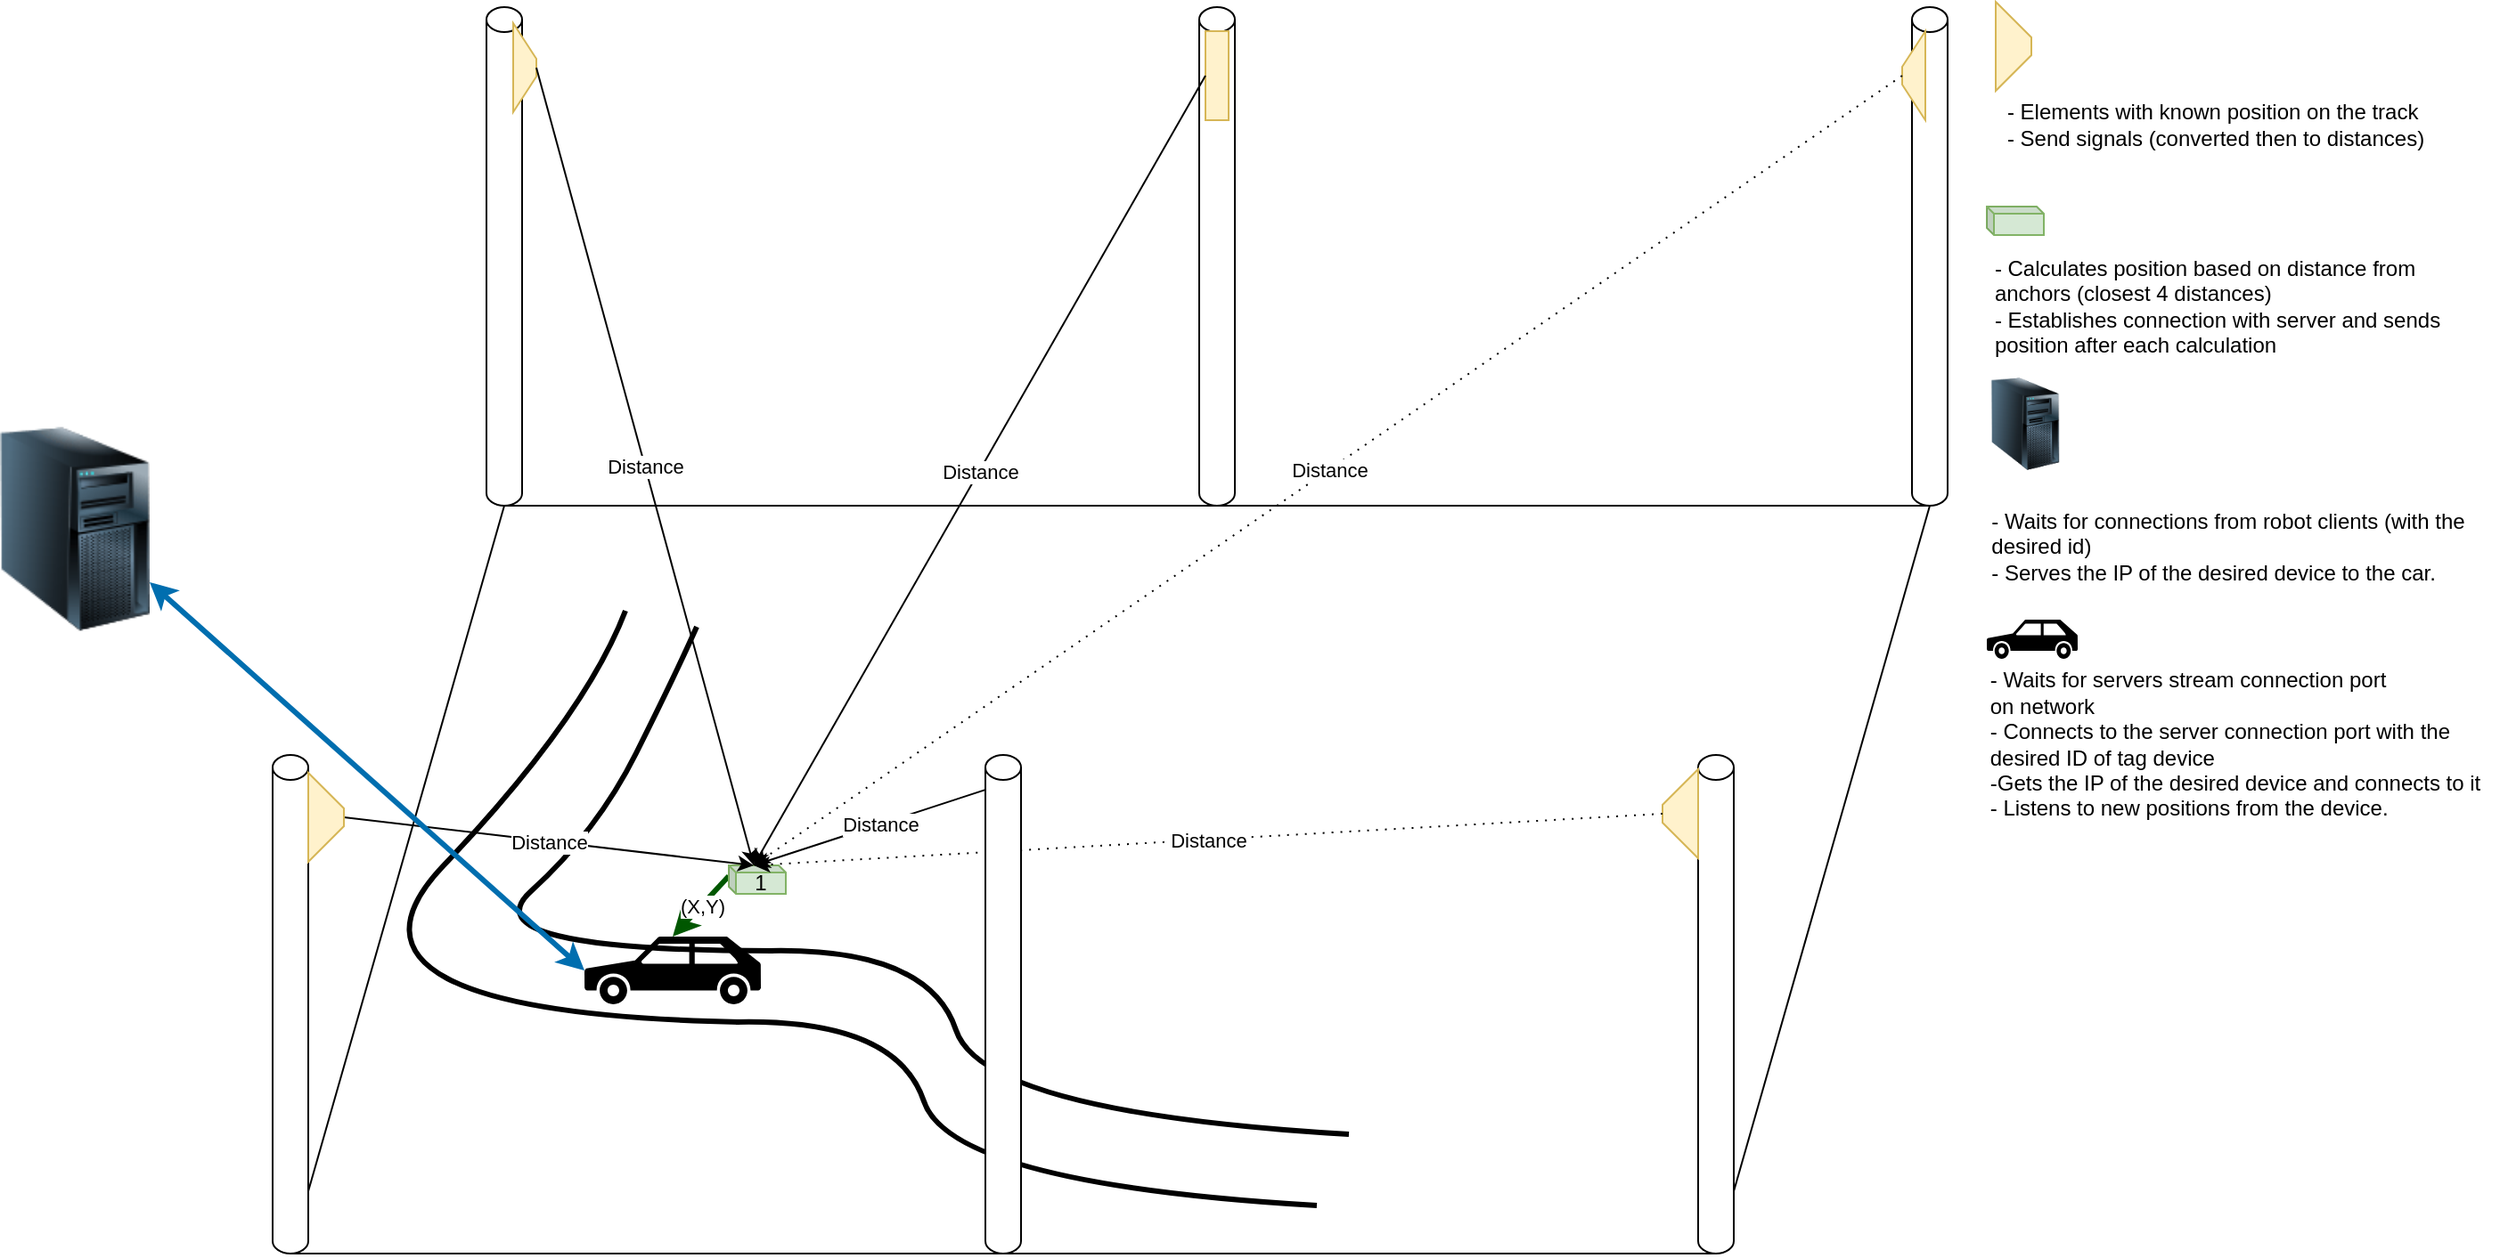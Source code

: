 <mxfile version="20.8.10" type="device"><diagram id="DXhCByHmucZi2TwN4niS" name="Page-1"><mxGraphModel dx="1834" dy="754" grid="0" gridSize="10" guides="1" tooltips="1" connect="1" arrows="1" fold="1" page="0" pageScale="1" pageWidth="850" pageHeight="1100" math="0" shadow="0"><root><mxCell id="0"/><mxCell id="1" parent="0"/><mxCell id="8ppgbdg4Yw9ya5neB9kZ-97" value="" style="curved=1;endArrow=none;html=1;rounded=0;strokeWidth=3;endFill=0;" parent="1" edge="1"><mxGeometry width="50" height="50" relative="1" as="geometry"><mxPoint x="138" y="620" as="sourcePoint"/><mxPoint x="464" y="723" as="targetPoint"/><Array as="points"><mxPoint x="228" y="618"/><mxPoint x="259" y="711"/></Array></mxGeometry></mxCell><mxCell id="8ppgbdg4Yw9ya5neB9kZ-96" value="" style="curved=1;endArrow=none;html=1;rounded=0;strokeWidth=3;endFill=0;" parent="1" edge="1"><mxGeometry width="50" height="50" relative="1" as="geometry"><mxPoint x="120" y="660" as="sourcePoint"/><mxPoint x="446" y="763" as="targetPoint"/><Array as="points"><mxPoint x="210" y="658"/><mxPoint x="241" y="751"/></Array></mxGeometry></mxCell><mxCell id="8ppgbdg4Yw9ya5neB9kZ-95" value="" style="curved=1;endArrow=none;html=1;rounded=0;strokeWidth=3;endFill=0;" parent="1" edge="1"><mxGeometry width="50" height="50" relative="1" as="geometry"><mxPoint x="141" y="620" as="sourcePoint"/><mxPoint x="98" y="438" as="targetPoint"/><Array as="points"><mxPoint x="-32" y="620"/><mxPoint x="42" y="553"/><mxPoint x="86" y="465"/></Array></mxGeometry></mxCell><mxCell id="8ppgbdg4Yw9ya5neB9kZ-94" value="" style="curved=1;endArrow=none;html=1;rounded=0;strokeWidth=3;endFill=0;" parent="1" edge="1"><mxGeometry width="50" height="50" relative="1" as="geometry"><mxPoint x="122" y="660" as="sourcePoint"/><mxPoint x="58" y="429" as="targetPoint"/><Array as="points"><mxPoint x="-123" y="655"/><mxPoint x="35" y="489"/></Array></mxGeometry></mxCell><mxCell id="8ppgbdg4Yw9ya5neB9kZ-84" value="" style="endArrow=classic;html=1;rounded=0;exitX=0;exitY=0;exitDx=0;exitDy=6;exitPerimeter=0;entryX=0.5;entryY=0;entryDx=0;entryDy=0;fillColor=#008a00;strokeColor=#005700;strokeWidth=3;entryPerimeter=0;" parent="1" source="8ppgbdg4Yw9ya5neB9kZ-43" target="8ppgbdg4Yw9ya5neB9kZ-38" edge="1"><mxGeometry relative="1" as="geometry"><mxPoint x="216" y="403" as="sourcePoint"/><mxPoint x="316" y="403" as="targetPoint"/></mxGeometry></mxCell><mxCell id="8ppgbdg4Yw9ya5neB9kZ-85" value="(X,Y)" style="edgeLabel;resizable=0;html=1;align=center;verticalAlign=middle;" parent="8ppgbdg4Yw9ya5neB9kZ-84" connectable="0" vertex="1"><mxGeometry relative="1" as="geometry"/></mxCell><mxCell id="8ppgbdg4Yw9ya5neB9kZ-3" value="" style="shape=cylinder3;whiteSpace=wrap;html=1;boundedLbl=1;backgroundOutline=1;size=7;" parent="1" vertex="1"><mxGeometry x="-20" y="90" width="20" height="280" as="geometry"/></mxCell><mxCell id="8ppgbdg4Yw9ya5neB9kZ-4" value="" style="shape=cylinder3;whiteSpace=wrap;html=1;boundedLbl=1;backgroundOutline=1;size=7;" parent="1" vertex="1"><mxGeometry x="380" y="90" width="20" height="280" as="geometry"/></mxCell><mxCell id="8ppgbdg4Yw9ya5neB9kZ-5" value="" style="shape=cylinder3;whiteSpace=wrap;html=1;boundedLbl=1;backgroundOutline=1;size=7;" parent="1" vertex="1"><mxGeometry x="780" y="90" width="20" height="280" as="geometry"/></mxCell><mxCell id="8ppgbdg4Yw9ya5neB9kZ-10" value="" style="endArrow=none;html=1;rounded=0;exitX=0.5;exitY=1;exitDx=0;exitDy=0;exitPerimeter=0;entryX=0.5;entryY=1;entryDx=0;entryDy=0;entryPerimeter=0;" parent="1" source="8ppgbdg4Yw9ya5neB9kZ-6" target="8ppgbdg4Yw9ya5neB9kZ-3" edge="1"><mxGeometry width="50" height="50" relative="1" as="geometry"><mxPoint x="340" y="590" as="sourcePoint"/><mxPoint x="390" y="540" as="targetPoint"/></mxGeometry></mxCell><mxCell id="8ppgbdg4Yw9ya5neB9kZ-11" value="" style="endArrow=none;html=1;rounded=0;entryX=0.5;entryY=1;entryDx=0;entryDy=0;entryPerimeter=0;exitX=0.5;exitY=1;exitDx=0;exitDy=0;exitPerimeter=0;" parent="1" source="8ppgbdg4Yw9ya5neB9kZ-3" target="8ppgbdg4Yw9ya5neB9kZ-5" edge="1"><mxGeometry width="50" height="50" relative="1" as="geometry"><mxPoint x="80" y="370" as="sourcePoint"/><mxPoint x="390" y="540" as="targetPoint"/></mxGeometry></mxCell><mxCell id="8ppgbdg4Yw9ya5neB9kZ-12" value="" style="endArrow=none;html=1;rounded=0;exitX=0.5;exitY=1;exitDx=0;exitDy=0;exitPerimeter=0;entryX=0.5;entryY=1;entryDx=0;entryDy=0;entryPerimeter=0;" parent="1" source="8ppgbdg4Yw9ya5neB9kZ-6" target="8ppgbdg4Yw9ya5neB9kZ-8" edge="1"><mxGeometry width="50" height="50" relative="1" as="geometry"><mxPoint x="340" y="590" as="sourcePoint"/><mxPoint x="390" y="540" as="targetPoint"/></mxGeometry></mxCell><mxCell id="8ppgbdg4Yw9ya5neB9kZ-13" value="" style="endArrow=none;html=1;rounded=0;exitX=0.5;exitY=1;exitDx=0;exitDy=0;exitPerimeter=0;entryX=0.5;entryY=1;entryDx=0;entryDy=0;entryPerimeter=0;" parent="1" source="8ppgbdg4Yw9ya5neB9kZ-8" target="8ppgbdg4Yw9ya5neB9kZ-5" edge="1"><mxGeometry width="50" height="50" relative="1" as="geometry"><mxPoint x="340" y="590" as="sourcePoint"/><mxPoint x="620" y="370" as="targetPoint"/></mxGeometry></mxCell><mxCell id="8ppgbdg4Yw9ya5neB9kZ-8" value="" style="shape=cylinder3;whiteSpace=wrap;html=1;boundedLbl=1;backgroundOutline=1;size=7;" parent="1" vertex="1"><mxGeometry x="660" y="510" width="20" height="280" as="geometry"/></mxCell><mxCell id="8ppgbdg4Yw9ya5neB9kZ-23" value="" style="shape=trapezoid;perimeter=trapezoidPerimeter;whiteSpace=wrap;html=1;fixedSize=1;rotation=-90;fillColor=#fff2cc;strokeColor=#d6b656;" parent="1" vertex="1"><mxGeometry x="625" y="533" width="50" height="20" as="geometry"/></mxCell><mxCell id="8ppgbdg4Yw9ya5neB9kZ-24" value="" style="shape=trapezoid;perimeter=trapezoidPerimeter;whiteSpace=wrap;html=1;fixedSize=1;rotation=90;fillColor=#fff2cc;strokeColor=#d6b656;" parent="1" vertex="1"><mxGeometry x="-23.5" y="117.5" width="50" height="13" as="geometry"/></mxCell><mxCell id="8ppgbdg4Yw9ya5neB9kZ-25" value="" style="shape=trapezoid;perimeter=trapezoidPerimeter;whiteSpace=wrap;html=1;fixedSize=1;rotation=-90;fillColor=#fff2cc;strokeColor=#d6b656;" parent="1" vertex="1"><mxGeometry x="756" y="122" width="50" height="13" as="geometry"/></mxCell><mxCell id="8ppgbdg4Yw9ya5neB9kZ-28" value="" style="shape=trapezoid;perimeter=trapezoidPerimeter;whiteSpace=wrap;html=1;fixedSize=1;rotation=90;fillColor=#fff2cc;strokeColor=#d6b656;size=-3.833;" parent="1" vertex="1"><mxGeometry x="365" y="122" width="50" height="13" as="geometry"/></mxCell><mxCell id="8ppgbdg4Yw9ya5neB9kZ-43" value="1" style="shape=cube;whiteSpace=wrap;html=1;boundedLbl=1;backgroundOutline=1;darkOpacity=0.05;darkOpacity2=0.1;size=4;fillColor=#d5e8d4;strokeColor=#82b366;" parent="1" vertex="1"><mxGeometry x="116" y="572" width="32" height="16" as="geometry"/></mxCell><mxCell id="8ppgbdg4Yw9ya5neB9kZ-51" value="" style="image;html=1;image=img/lib/clip_art/computers/Server_Tower_128x128.png" parent="1" vertex="1"><mxGeometry x="-293" y="323" width="84" height="120" as="geometry"/></mxCell><mxCell id="8ppgbdg4Yw9ya5neB9kZ-58" value="" style="endArrow=classic;html=1;rounded=0;exitX=0.5;exitY=0;exitDx=0;exitDy=0;entryX=0;entryY=0;entryDx=14;entryDy=0;entryPerimeter=0;" parent="1" source="8ppgbdg4Yw9ya5neB9kZ-24" target="8ppgbdg4Yw9ya5neB9kZ-43" edge="1"><mxGeometry relative="1" as="geometry"><mxPoint x="490" y="316" as="sourcePoint"/><mxPoint x="590" y="316" as="targetPoint"/></mxGeometry></mxCell><mxCell id="8ppgbdg4Yw9ya5neB9kZ-59" value="Distance" style="edgeLabel;resizable=0;html=1;align=center;verticalAlign=middle;" parent="8ppgbdg4Yw9ya5neB9kZ-58" connectable="0" vertex="1"><mxGeometry relative="1" as="geometry"/></mxCell><mxCell id="8ppgbdg4Yw9ya5neB9kZ-60" value="" style="endArrow=classic;html=1;rounded=0;exitX=0.5;exitY=1;exitDx=0;exitDy=0;entryX=0;entryY=0;entryDx=14;entryDy=0;entryPerimeter=0;" parent="1" source="8ppgbdg4Yw9ya5neB9kZ-28" target="8ppgbdg4Yw9ya5neB9kZ-43" edge="1"><mxGeometry relative="1" as="geometry"><mxPoint x="18" y="134" as="sourcePoint"/><mxPoint x="103" y="606.0" as="targetPoint"/></mxGeometry></mxCell><mxCell id="8ppgbdg4Yw9ya5neB9kZ-61" value="Distance" style="edgeLabel;resizable=0;html=1;align=center;verticalAlign=middle;" parent="8ppgbdg4Yw9ya5neB9kZ-60" connectable="0" vertex="1"><mxGeometry relative="1" as="geometry"/></mxCell><mxCell id="8ppgbdg4Yw9ya5neB9kZ-62" value="" style="endArrow=classic;html=1;rounded=0;exitX=0.5;exitY=0;exitDx=0;exitDy=0;entryX=0;entryY=0;entryDx=14;entryDy=0;entryPerimeter=0;dashed=1;dashPattern=1 4;" parent="1" source="8ppgbdg4Yw9ya5neB9kZ-25" target="8ppgbdg4Yw9ya5neB9kZ-43" edge="1"><mxGeometry relative="1" as="geometry"><mxPoint x="28" y="144" as="sourcePoint"/><mxPoint x="113" y="616.0" as="targetPoint"/></mxGeometry></mxCell><mxCell id="8ppgbdg4Yw9ya5neB9kZ-63" value="Distance" style="edgeLabel;resizable=0;html=1;align=center;verticalAlign=middle;" parent="8ppgbdg4Yw9ya5neB9kZ-62" connectable="0" vertex="1"><mxGeometry relative="1" as="geometry"/></mxCell><mxCell id="8ppgbdg4Yw9ya5neB9kZ-64" value="" style="endArrow=classic;html=1;rounded=0;exitX=0.5;exitY=0;exitDx=0;exitDy=0;entryX=0;entryY=0;entryDx=14;entryDy=0;entryPerimeter=0;dashed=1;dashPattern=1 4;" parent="1" source="8ppgbdg4Yw9ya5neB9kZ-23" target="8ppgbdg4Yw9ya5neB9kZ-43" edge="1"><mxGeometry relative="1" as="geometry"><mxPoint x="38" y="154" as="sourcePoint"/><mxPoint x="123" y="626.0" as="targetPoint"/></mxGeometry></mxCell><mxCell id="8ppgbdg4Yw9ya5neB9kZ-65" value="Distance" style="edgeLabel;resizable=0;html=1;align=center;verticalAlign=middle;" parent="8ppgbdg4Yw9ya5neB9kZ-64" connectable="0" vertex="1"><mxGeometry relative="1" as="geometry"/></mxCell><mxCell id="8ppgbdg4Yw9ya5neB9kZ-66" value="" style="endArrow=classic;html=1;rounded=0;exitX=0.5;exitY=0;exitDx=0;exitDy=0;entryX=0;entryY=0;entryDx=14;entryDy=0;entryPerimeter=0;" parent="1" source="8ppgbdg4Yw9ya5neB9kZ-19" target="8ppgbdg4Yw9ya5neB9kZ-43" edge="1"><mxGeometry relative="1" as="geometry"><mxPoint x="48" y="164" as="sourcePoint"/><mxPoint x="133" y="636.0" as="targetPoint"/></mxGeometry></mxCell><mxCell id="8ppgbdg4Yw9ya5neB9kZ-67" value="Distance" style="edgeLabel;resizable=0;html=1;align=center;verticalAlign=middle;" parent="8ppgbdg4Yw9ya5neB9kZ-66" connectable="0" vertex="1"><mxGeometry relative="1" as="geometry"/></mxCell><mxCell id="8ppgbdg4Yw9ya5neB9kZ-68" value="" style="endArrow=classic;html=1;rounded=0;exitX=0.55;exitY=0.057;exitDx=0;exitDy=0;entryX=0;entryY=0;entryDx=14;entryDy=0;entryPerimeter=0;exitPerimeter=0;" parent="1" source="8ppgbdg4Yw9ya5neB9kZ-7" target="8ppgbdg4Yw9ya5neB9kZ-43" edge="1"><mxGeometry relative="1" as="geometry"><mxPoint x="58" y="174" as="sourcePoint"/><mxPoint x="143" y="646.0" as="targetPoint"/></mxGeometry></mxCell><mxCell id="8ppgbdg4Yw9ya5neB9kZ-69" value="Distance" style="edgeLabel;resizable=0;html=1;align=center;verticalAlign=middle;" parent="8ppgbdg4Yw9ya5neB9kZ-68" connectable="0" vertex="1"><mxGeometry relative="1" as="geometry"/></mxCell><mxCell id="8ppgbdg4Yw9ya5neB9kZ-7" value="" style="shape=cylinder3;whiteSpace=wrap;html=1;boundedLbl=1;backgroundOutline=1;size=7;" parent="1" vertex="1"><mxGeometry x="260" y="510" width="20" height="280" as="geometry"/></mxCell><mxCell id="8ppgbdg4Yw9ya5neB9kZ-91" value="" style="endArrow=classic;startArrow=classic;html=1;rounded=0;strokeWidth=3;exitX=1;exitY=0.75;exitDx=0;exitDy=0;entryX=0;entryY=0.5;entryDx=0;entryDy=0;entryPerimeter=0;fillColor=#1ba1e2;strokeColor=#006EAF;" parent="1" source="8ppgbdg4Yw9ya5neB9kZ-51" target="8ppgbdg4Yw9ya5neB9kZ-38" edge="1"><mxGeometry width="50" height="50" relative="1" as="geometry"><mxPoint x="230" y="469" as="sourcePoint"/><mxPoint x="280" y="419" as="targetPoint"/></mxGeometry></mxCell><mxCell id="8ppgbdg4Yw9ya5neB9kZ-6" value="" style="shape=cylinder3;whiteSpace=wrap;html=1;boundedLbl=1;backgroundOutline=1;size=7;" parent="1" vertex="1"><mxGeometry x="-140" y="510" width="20" height="280" as="geometry"/></mxCell><mxCell id="8ppgbdg4Yw9ya5neB9kZ-19" value="" style="shape=trapezoid;perimeter=trapezoidPerimeter;whiteSpace=wrap;html=1;fixedSize=1;rotation=90;fillColor=#fff2cc;strokeColor=#d6b656;" parent="1" vertex="1"><mxGeometry x="-135" y="535" width="50" height="20" as="geometry"/></mxCell><mxCell id="8ppgbdg4Yw9ya5neB9kZ-38" value="" style="shape=mxgraph.signs.transportation.car_3;html=1;pointerEvents=1;fillColor=#000000;strokeColor=none;verticalLabelPosition=bottom;verticalAlign=top;align=center;" parent="1" vertex="1"><mxGeometry x="35" y="612" width="99" height="38" as="geometry"/></mxCell><mxCell id="8ppgbdg4Yw9ya5neB9kZ-98" value="" style="shape=cube;whiteSpace=wrap;html=1;boundedLbl=1;backgroundOutline=1;darkOpacity=0.05;darkOpacity2=0.1;size=4;fillColor=#d5e8d4;strokeColor=#82b366;" parent="1" vertex="1"><mxGeometry x="822" y="202" width="32" height="16" as="geometry"/></mxCell><mxCell id="8ppgbdg4Yw9ya5neB9kZ-99" value="&lt;div align=&quot;justify&quot;&gt;- Calculates position based on distance from &lt;br&gt;&lt;/div&gt;&lt;div align=&quot;justify&quot;&gt;anchors (closest 4 distances)&lt;/div&gt;&lt;div align=&quot;justify&quot;&gt;- Establishes connection with server and sends &lt;br&gt;&lt;/div&gt;&lt;div align=&quot;justify&quot;&gt;position after each calculation&lt;br&gt;&lt;/div&gt;" style="text;html=1;align=center;verticalAlign=middle;resizable=0;points=[];autosize=1;strokeColor=none;fillColor=none;" parent="1" vertex="1"><mxGeometry x="812" y="223" width="278" height="70" as="geometry"/></mxCell><mxCell id="8ppgbdg4Yw9ya5neB9kZ-102" value="" style="shape=trapezoid;perimeter=trapezoidPerimeter;whiteSpace=wrap;html=1;fixedSize=1;rotation=90;fillColor=#fff2cc;strokeColor=#d6b656;" parent="1" vertex="1"><mxGeometry x="812" y="102" width="50" height="20" as="geometry"/></mxCell><mxCell id="8ppgbdg4Yw9ya5neB9kZ-103" value="&lt;div align=&quot;justify&quot;&gt;- Elements with known position on the track&lt;/div&gt;&lt;div align=&quot;justify&quot;&gt;- Send signals (converted then to distances)&lt;br&gt;&lt;/div&gt;" style="text;html=1;align=center;verticalAlign=middle;resizable=0;points=[];autosize=1;strokeColor=none;fillColor=none;" parent="1" vertex="1"><mxGeometry x="820" y="135" width="259" height="41" as="geometry"/></mxCell><mxCell id="8ppgbdg4Yw9ya5neB9kZ-105" value="" style="image;html=1;image=img/lib/clip_art/computers/Server_Tower_128x128.png" parent="1" vertex="1"><mxGeometry x="822" y="298" width="43" height="52" as="geometry"/></mxCell><mxCell id="8ppgbdg4Yw9ya5neB9kZ-106" value="- Waits for connections from robot clients (with the &lt;br&gt;&lt;div align=&quot;justify&quot;&gt;desired id)&lt;/div&gt;&lt;div align=&quot;justify&quot;&gt;- Serves the IP of the desired device to the car.&lt;br&gt;&lt;/div&gt;" style="text;html=1;align=center;verticalAlign=middle;resizable=0;points=[];autosize=1;strokeColor=none;fillColor=none;" parent="1" vertex="1"><mxGeometry x="812" y="365" width="290" height="55" as="geometry"/></mxCell><mxCell id="8ppgbdg4Yw9ya5neB9kZ-107" value="" style="shape=mxgraph.signs.transportation.car_3;html=1;pointerEvents=1;fillColor=#000000;strokeColor=none;verticalLabelPosition=bottom;verticalAlign=top;align=center;" parent="1" vertex="1"><mxGeometry x="822" y="434" width="51" height="22" as="geometry"/></mxCell><mxCell id="8ppgbdg4Yw9ya5neB9kZ-108" value="&lt;div align=&quot;justify&quot;&gt;- Waits for servers stream connection port &lt;br&gt;&lt;/div&gt;&lt;div align=&quot;justify&quot;&gt;on network&lt;/div&gt;&lt;div align=&quot;justify&quot;&gt;- Connects to the server connection port with the &lt;br&gt;&lt;/div&gt;&lt;div align=&quot;justify&quot;&gt;desired ID of tag device&lt;/div&gt;&lt;div align=&quot;justify&quot;&gt;-Gets the IP of the desired device and connects to it&lt;br&gt;&lt;/div&gt;&lt;div align=&quot;justify&quot;&gt;- Listens to new positions from the device.&lt;br&gt;&lt;/div&gt;" style="text;html=1;align=center;verticalAlign=middle;resizable=0;points=[];autosize=1;strokeColor=none;fillColor=none;" parent="1" vertex="1"><mxGeometry x="812" y="455" width="297" height="98" as="geometry"/></mxCell></root></mxGraphModel></diagram></mxfile>